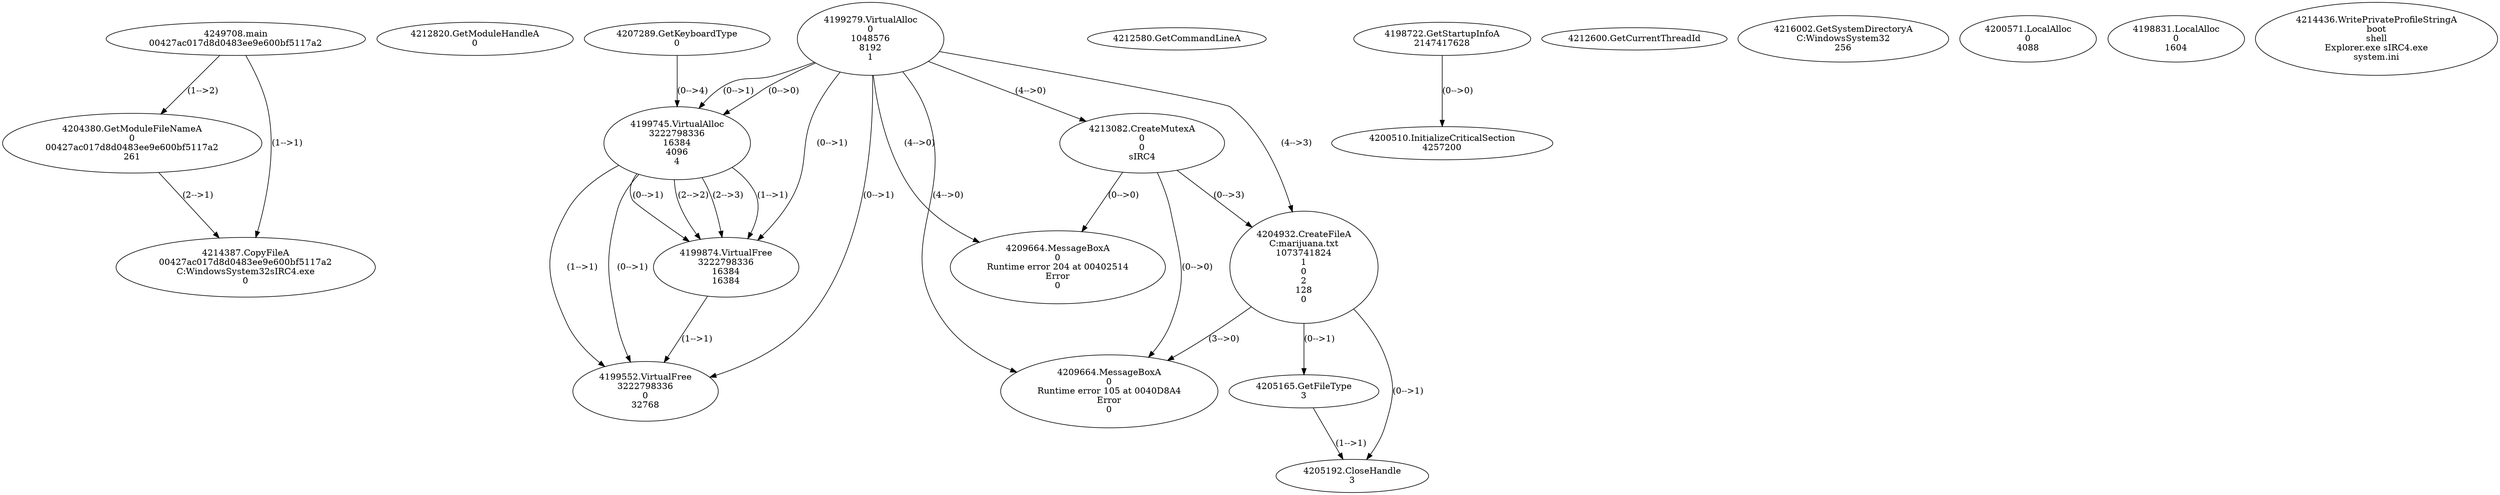 // Global SCDG with merge call
digraph {
	0 [label="4249708.main
00427ac017d8d0483ee9e600bf5117a2"]
	1 [label="4212820.GetModuleHandleA
0"]
	2 [label="4207289.GetKeyboardType
0"]
	3 [label="4212580.GetCommandLineA
"]
	4 [label="4198722.GetStartupInfoA
2147417628"]
	5 [label="4212600.GetCurrentThreadId
"]
	6 [label="4216002.GetSystemDirectoryA
C:\Windows\System32
256"]
	7 [label="4200510.InitializeCriticalSection
4257200"]
	4 -> 7 [label="(0-->0)"]
	8 [label="4200571.LocalAlloc
0
4088"]
	9 [label="4199279.VirtualAlloc
0
1048576
8192
1"]
	10 [label="4198831.LocalAlloc
0
1604"]
	11 [label="4199745.VirtualAlloc
3222798336
16384
4096
4"]
	9 -> 11 [label="(0-->1)"]
	2 -> 11 [label="(0-->4)"]
	9 -> 11 [label="(0-->0)"]
	12 [label="4204380.GetModuleFileNameA
0
00427ac017d8d0483ee9e600bf5117a2
261"]
	0 -> 12 [label="(1-->2)"]
	13 [label="4214387.CopyFileA
00427ac017d8d0483ee9e600bf5117a2
C:\Windows\System32\sIRC4.exe
0"]
	0 -> 13 [label="(1-->1)"]
	12 -> 13 [label="(2-->1)"]
	14 [label="4213082.CreateMutexA
0
0
sIRC4"]
	9 -> 14 [label="(4-->0)"]
	15 [label="4199874.VirtualFree
3222798336
16384
16384"]
	9 -> 15 [label="(0-->1)"]
	11 -> 15 [label="(1-->1)"]
	11 -> 15 [label="(0-->1)"]
	11 -> 15 [label="(2-->2)"]
	11 -> 15 [label="(2-->3)"]
	16 [label="4199552.VirtualFree
3222798336
0
32768"]
	9 -> 16 [label="(0-->1)"]
	11 -> 16 [label="(1-->1)"]
	11 -> 16 [label="(0-->1)"]
	15 -> 16 [label="(1-->1)"]
	17 [label="4209664.MessageBoxA
0
Runtime error 204 at 00402514
Error
0"]
	9 -> 17 [label="(4-->0)"]
	14 -> 17 [label="(0-->0)"]
	18 [label="4214436.WritePrivateProfileStringA
boot
shell
Explorer.exe sIRC4.exe
system.ini"]
	19 [label="4204932.CreateFileA
C:\marijuana.txt
1073741824
1
0
2
128
0"]
	9 -> 19 [label="(4-->3)"]
	14 -> 19 [label="(0-->3)"]
	20 [label="4205165.GetFileType
3"]
	19 -> 20 [label="(0-->1)"]
	21 [label="4205192.CloseHandle
3"]
	19 -> 21 [label="(0-->1)"]
	20 -> 21 [label="(1-->1)"]
	22 [label="4209664.MessageBoxA
0
Runtime error 105 at 0040D8A4
Error
0"]
	9 -> 22 [label="(4-->0)"]
	14 -> 22 [label="(0-->0)"]
	19 -> 22 [label="(3-->0)"]
}
